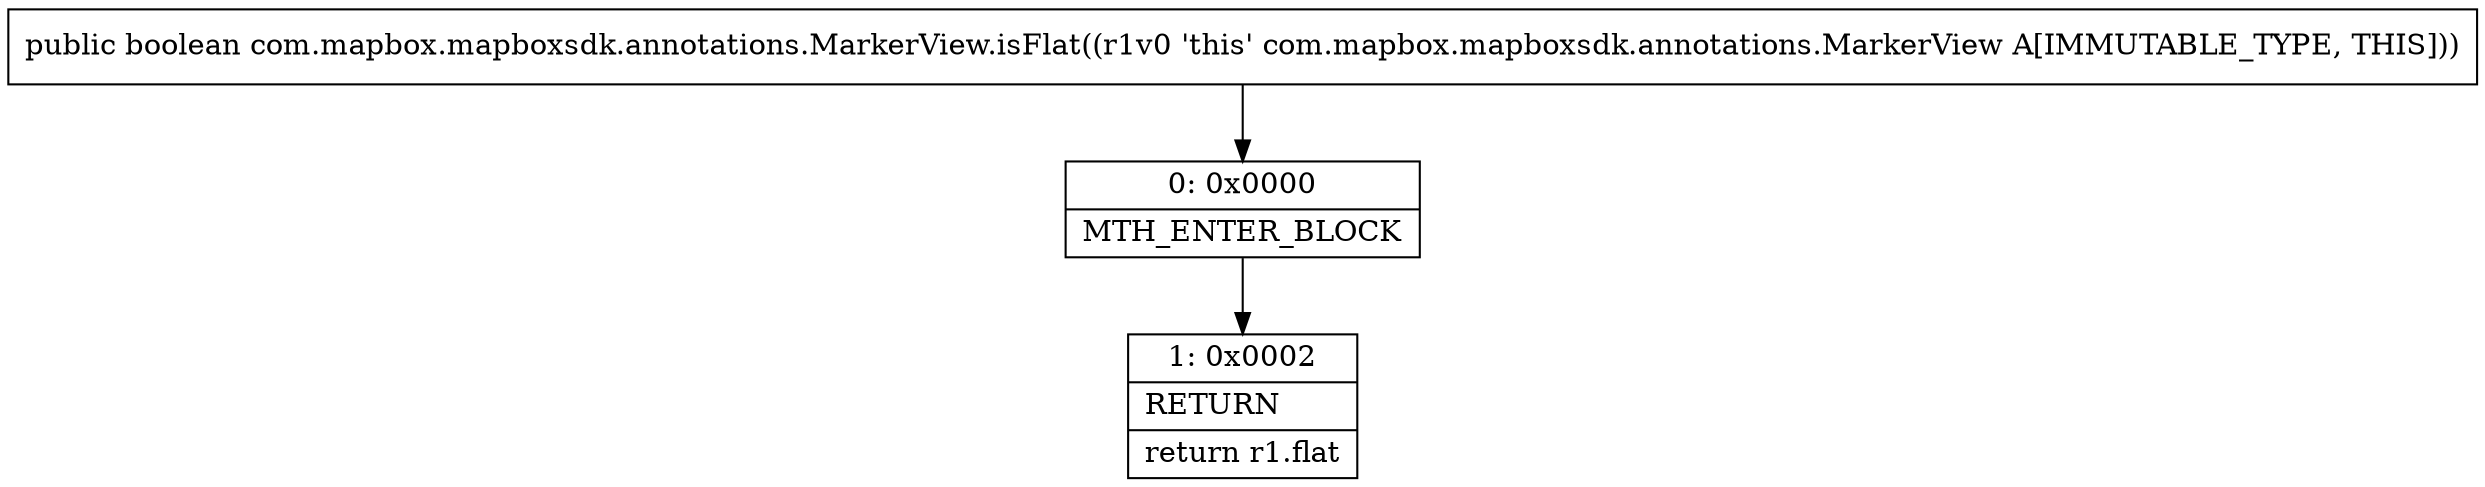 digraph "CFG forcom.mapbox.mapboxsdk.annotations.MarkerView.isFlat()Z" {
Node_0 [shape=record,label="{0\:\ 0x0000|MTH_ENTER_BLOCK\l}"];
Node_1 [shape=record,label="{1\:\ 0x0002|RETURN\l|return r1.flat\l}"];
MethodNode[shape=record,label="{public boolean com.mapbox.mapboxsdk.annotations.MarkerView.isFlat((r1v0 'this' com.mapbox.mapboxsdk.annotations.MarkerView A[IMMUTABLE_TYPE, THIS])) }"];
MethodNode -> Node_0;
Node_0 -> Node_1;
}


